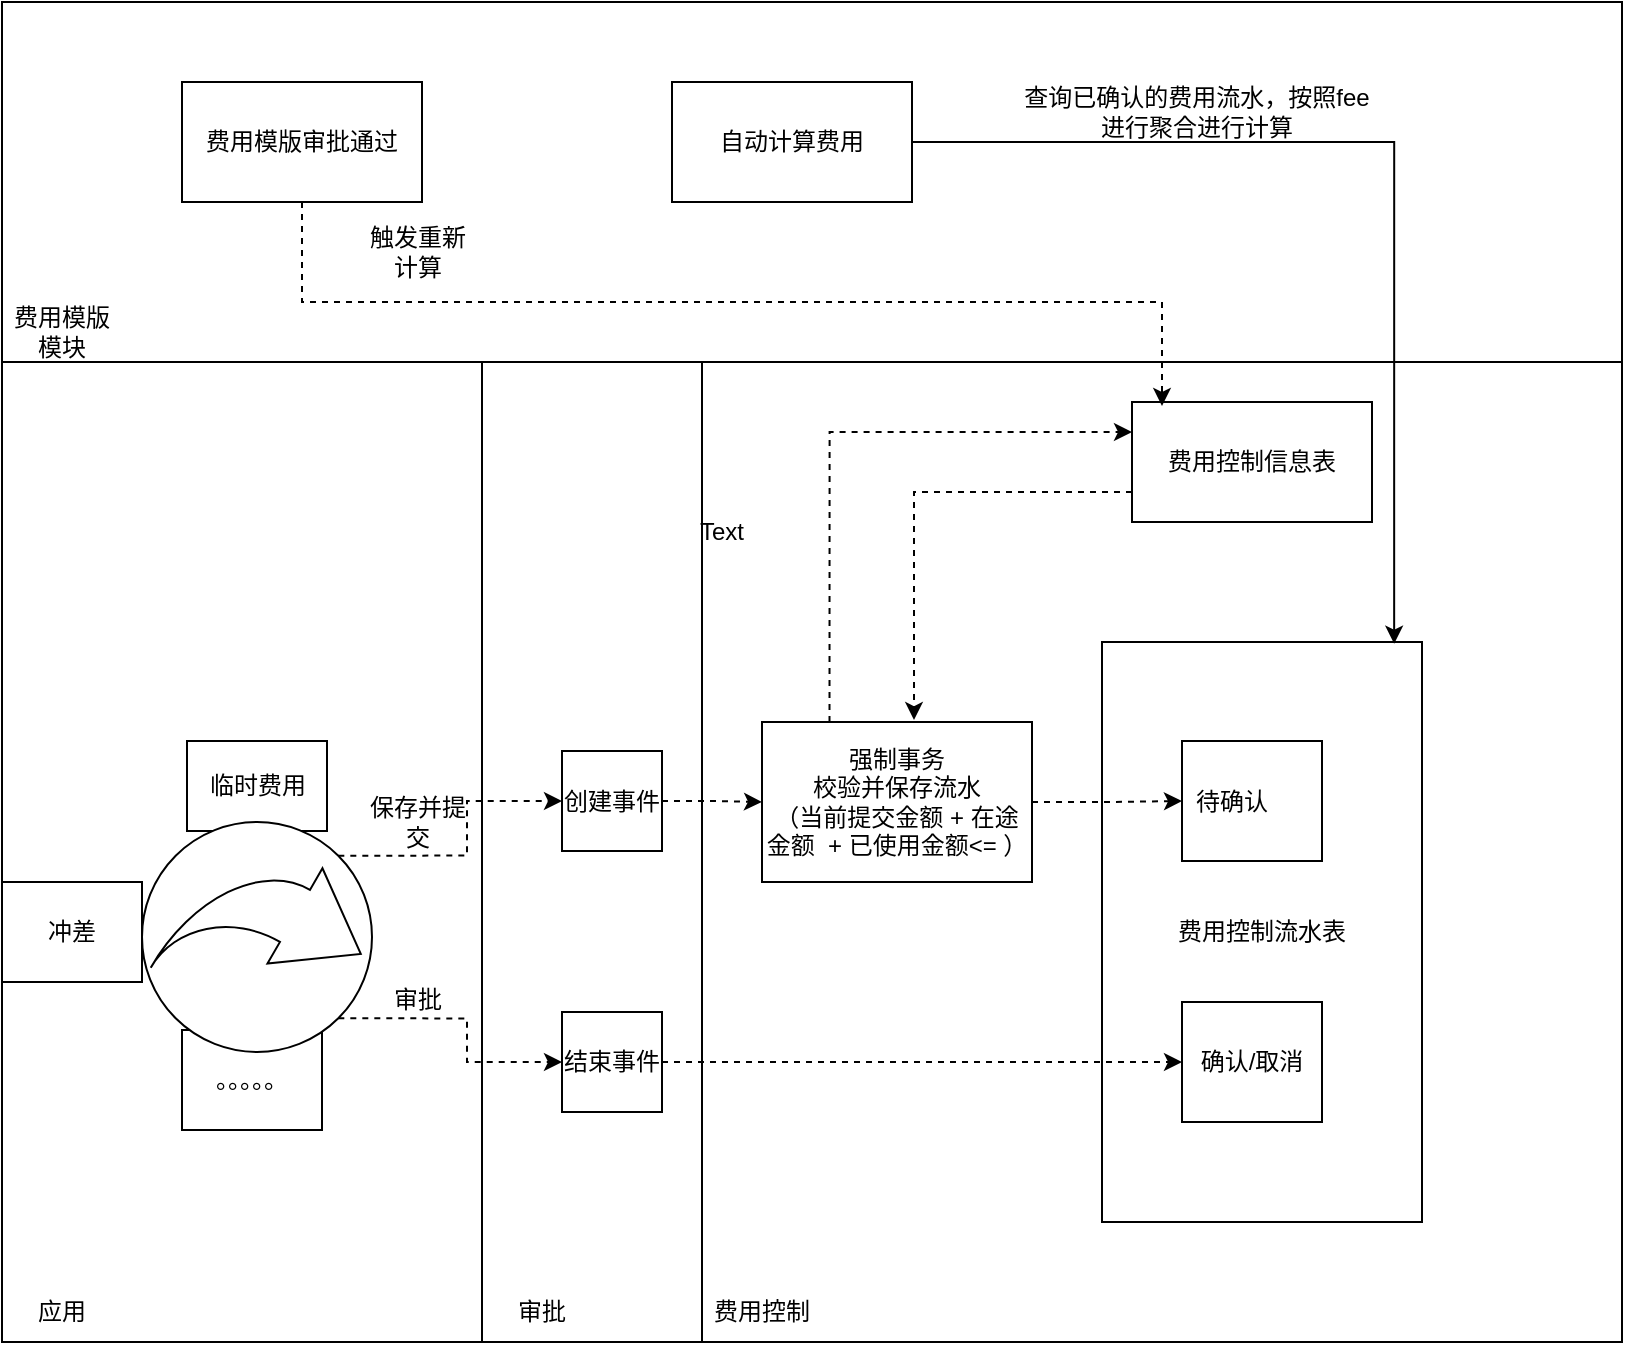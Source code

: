 <mxfile version="24.8.4">
  <diagram name="Page-1" id="uOt-dvqIxNIvzrICgiJx">
    <mxGraphModel dx="1026" dy="1750" grid="1" gridSize="10" guides="1" tooltips="1" connect="1" arrows="1" fold="1" page="1" pageScale="1" pageWidth="850" pageHeight="1100" math="0" shadow="0">
      <root>
        <mxCell id="0" />
        <mxCell id="1" parent="0" />
        <mxCell id="fXd5p_I2Rt34cmvx9dC--46" value="" style="rounded=0;whiteSpace=wrap;html=1;fillColor=none;" vertex="1" parent="1">
          <mxGeometry x="270" y="150" width="110" height="490" as="geometry" />
        </mxCell>
        <mxCell id="fXd5p_I2Rt34cmvx9dC--48" value="" style="rounded=0;whiteSpace=wrap;html=1;fillColor=none;" vertex="1" parent="1">
          <mxGeometry x="30" y="150" width="240" height="490" as="geometry" />
        </mxCell>
        <mxCell id="fXd5p_I2Rt34cmvx9dC--44" value="" style="rounded=0;whiteSpace=wrap;html=1;fillColor=none;" vertex="1" parent="1">
          <mxGeometry x="380" y="150" width="460" height="490" as="geometry" />
        </mxCell>
        <mxCell id="fXd5p_I2Rt34cmvx9dC--50" value="" style="rounded=0;whiteSpace=wrap;html=1;fillColor=none;" vertex="1" parent="1">
          <mxGeometry x="30" y="-30" width="810" height="180" as="geometry" />
        </mxCell>
        <mxCell id="fXd5p_I2Rt34cmvx9dC--1" value="费用控制信息表" style="rounded=0;whiteSpace=wrap;html=1;" vertex="1" parent="1">
          <mxGeometry x="595" y="170" width="120" height="60" as="geometry" />
        </mxCell>
        <mxCell id="fXd5p_I2Rt34cmvx9dC--2" value="费用控制流水表" style="rounded=0;whiteSpace=wrap;html=1;" vertex="1" parent="1">
          <mxGeometry x="580" y="290" width="160" height="290" as="geometry" />
        </mxCell>
        <mxCell id="fXd5p_I2Rt34cmvx9dC--29" style="edgeStyle=orthogonalEdgeStyle;rounded=0;orthogonalLoop=1;jettySize=auto;html=1;exitX=1;exitY=0.5;exitDx=0;exitDy=0;entryX=0;entryY=0.5;entryDx=0;entryDy=0;dashed=1;" edge="1" parent="1" source="fXd5p_I2Rt34cmvx9dC--3" target="fXd5p_I2Rt34cmvx9dC--18">
          <mxGeometry relative="1" as="geometry" />
        </mxCell>
        <mxCell id="fXd5p_I2Rt34cmvx9dC--42" style="edgeStyle=orthogonalEdgeStyle;rounded=0;orthogonalLoop=1;jettySize=auto;html=1;exitX=0.25;exitY=0;exitDx=0;exitDy=0;entryX=0;entryY=0.25;entryDx=0;entryDy=0;dashed=1;" edge="1" parent="1" source="fXd5p_I2Rt34cmvx9dC--3" target="fXd5p_I2Rt34cmvx9dC--1">
          <mxGeometry relative="1" as="geometry" />
        </mxCell>
        <mxCell id="fXd5p_I2Rt34cmvx9dC--3" value="&lt;span style=&quot;color: rgba(0, 0, 0, 0); font-family: monospace; font-size: 0px; text-align: start; text-wrap-mode: nowrap;&quot;&gt;卡没%3CmxGraphModel%3E%3Croot%3E%3CmxCell%20id%3D%220%22%2F%3E%3CmxCell%20id%3D%221%22%20parent%3D%220%22%2F%3E%3CmxCell%20id%3D%222%22%20value%3D%22%E5%BC%BA%E5%88%B6%E4%BA%8B%E5%8A%A1%22%20style%3D%22text%3Bhtml%3D1%3Balign%3Dcenter%3BverticalAlign%3Dmiddle%3BwhiteSpace%3Dwrap%3Brounded%3D0%3B%22%20vertex%3D%221%22%20parent%3D%221%22%3E%3CmxGeometry%20x%3D%22420%22%20y%3D%22325%22%20width%3D%2260%22%20height%3D%2230%22%20as%3D%22geometry%22%2F%3E%3C%2FmxCell%3E%3C%2Froot%3E%3C%2FmxGraphModel%3E&lt;/span&gt;&lt;span style=&quot;text-align: start;&quot;&gt;&lt;font face=&quot;monospace&quot; color=&quot;rgba(0, 0, 0, 0)&quot;&gt;&lt;span style=&quot;font-size: 0px; text-wrap-mode: nowrap;&quot;&gt;强3CmxGraphModel%3E%3Croot%3E%3CmxCell%20id%3D%220%22%2F%3E%3CmxCell%20id%3D%221%22%20parent%3D%220%22%2F%3E%3CmxCell%20id%3D%222%22%20value%3D%22%E5%BC%BA%E5%88%B6%E4%BA%8B%E5%8A%A1%22%20style%3D%22text%3Bhtml%3D1%3Balign%3Dcenter%3BverticalAlign%3Dmiddle%3BwhiteSpace%3Dwrap%3Brounded%3D0%3B%22%20vertex%3D%221%22%20parent%3D%221%22%3E%3CmxGeometry%20x%3D%22420%22%20y%3D%22325%22%20width%3D%2260%22%20height%3D%2230%22%20as%3D%22geometry%22%2F%3E%3C%2FmxCell%3E%3C%2Froot%3E%3C%2FmxGraphModel%3E%3CmxGraphModel%3E%3Croot%3E%3CmxCell%20id%3D%220%22%2F%3E%3CmxCell%20id%3D%221%22%20parent%3D%220%22%2F%3E%3CmxCell%20id%3D%222%22%20value%3D%22%E5%BC%BA%E5%88%B6%E4%BA%8B%E5%8A%A1%22%20style%3D%22text%3Bhtml%3D1%3Balign%3Dcenter%3BverticalAlign%3Dmiddle%3BwhiteSpace%3Dwrap%3Brounded%3D0%3B%22%20vertex%3D%221%22%20parent%3D%221%22%3E%3CmxGeometry%20x%3D%22420%22%20y%3D%22325%22%20width%3D%2260%22%20height%3D%2230%22%20as%3D%22geometry%22%2F%3E%3C%2FmxCell%3E%3C%2Froot%3E%3C%2FmxGraphModel%3E&lt;/span&gt;&lt;/font&gt;&lt;/span&gt;强制事务&lt;br&gt;校验并保存流水&lt;br&gt;（当前提交金额 + 在途金额&amp;nbsp; + 已使用金额&amp;lt;= ）" style="rounded=0;whiteSpace=wrap;html=1;" vertex="1" parent="1">
          <mxGeometry x="410" y="330" width="135" height="80" as="geometry" />
        </mxCell>
        <mxCell id="fXd5p_I2Rt34cmvx9dC--4" value="临时费用" style="rounded=0;whiteSpace=wrap;html=1;" vertex="1" parent="1">
          <mxGeometry x="122.5" y="339.5" width="70" height="45" as="geometry" />
        </mxCell>
        <mxCell id="fXd5p_I2Rt34cmvx9dC--5" value="。。。。。" style="rounded=0;whiteSpace=wrap;html=1;" vertex="1" parent="1">
          <mxGeometry x="120" y="484" width="70" height="50" as="geometry" />
        </mxCell>
        <mxCell id="fXd5p_I2Rt34cmvx9dC--8" value="冲差" style="rounded=0;whiteSpace=wrap;html=1;" vertex="1" parent="1">
          <mxGeometry x="30" y="410" width="70" height="50" as="geometry" />
        </mxCell>
        <mxCell id="fXd5p_I2Rt34cmvx9dC--40" style="edgeStyle=orthogonalEdgeStyle;rounded=0;orthogonalLoop=1;jettySize=auto;html=1;exitX=0.5;exitY=1;exitDx=0;exitDy=0;dashed=1;entryX=0.125;entryY=0.033;entryDx=0;entryDy=0;entryPerimeter=0;" edge="1" parent="1" source="fXd5p_I2Rt34cmvx9dC--11" target="fXd5p_I2Rt34cmvx9dC--1">
          <mxGeometry relative="1" as="geometry" />
        </mxCell>
        <mxCell id="fXd5p_I2Rt34cmvx9dC--11" value="费用模版审批通过" style="rounded=0;whiteSpace=wrap;html=1;" vertex="1" parent="1">
          <mxGeometry x="120" y="10" width="120" height="60" as="geometry" />
        </mxCell>
        <mxCell id="fXd5p_I2Rt34cmvx9dC--34" style="edgeStyle=orthogonalEdgeStyle;rounded=0;orthogonalLoop=1;jettySize=auto;html=1;exitX=1;exitY=0;exitDx=0;exitDy=0;entryX=0;entryY=0.5;entryDx=0;entryDy=0;dashed=1;" edge="1" parent="1" source="fXd5p_I2Rt34cmvx9dC--12" target="fXd5p_I2Rt34cmvx9dC--25">
          <mxGeometry relative="1" as="geometry">
            <mxPoint x="250" y="369.5" as="targetPoint" />
          </mxGeometry>
        </mxCell>
        <mxCell id="fXd5p_I2Rt34cmvx9dC--35" style="edgeStyle=orthogonalEdgeStyle;rounded=0;orthogonalLoop=1;jettySize=auto;html=1;exitX=1;exitY=1;exitDx=0;exitDy=0;entryX=0;entryY=0.5;entryDx=0;entryDy=0;dashed=1;" edge="1" parent="1" source="fXd5p_I2Rt34cmvx9dC--12" target="fXd5p_I2Rt34cmvx9dC--26">
          <mxGeometry relative="1" as="geometry">
            <mxPoint x="250" y="517" as="targetPoint" />
          </mxGeometry>
        </mxCell>
        <mxCell id="fXd5p_I2Rt34cmvx9dC--12" value="" style="ellipse;whiteSpace=wrap;html=1;aspect=fixed;labelBackgroundColor=none;fillColor=default;" vertex="1" parent="1">
          <mxGeometry x="100" y="380" width="115" height="115" as="geometry" />
        </mxCell>
        <mxCell id="fXd5p_I2Rt34cmvx9dC--14" value="" style="html=1;shadow=0;dashed=0;align=center;verticalAlign=middle;shape=mxgraph.arrows2.jumpInArrow;dy=15;dx=38;arrowHead=55;rotation=30;" vertex="1" parent="1">
          <mxGeometry x="120" y="394.5" width="87.5" height="86" as="geometry" />
        </mxCell>
        <mxCell id="fXd5p_I2Rt34cmvx9dC--18" value="待确认" style="text;html=1;align=center;verticalAlign=middle;whiteSpace=wrap;rounded=0;" vertex="1" parent="1">
          <mxGeometry x="620" y="354.5" width="50" height="30" as="geometry" />
        </mxCell>
        <mxCell id="fXd5p_I2Rt34cmvx9dC--27" style="edgeStyle=orthogonalEdgeStyle;rounded=0;orthogonalLoop=1;jettySize=auto;html=1;exitX=1;exitY=0.5;exitDx=0;exitDy=0;dashed=1;" edge="1" parent="1" source="fXd5p_I2Rt34cmvx9dC--25" target="fXd5p_I2Rt34cmvx9dC--3">
          <mxGeometry relative="1" as="geometry" />
        </mxCell>
        <mxCell id="fXd5p_I2Rt34cmvx9dC--25" value="创建事件" style="rounded=0;whiteSpace=wrap;html=1;" vertex="1" parent="1">
          <mxGeometry x="310" y="344.5" width="50" height="50" as="geometry" />
        </mxCell>
        <mxCell id="fXd5p_I2Rt34cmvx9dC--33" style="edgeStyle=orthogonalEdgeStyle;rounded=0;orthogonalLoop=1;jettySize=auto;html=1;exitX=1;exitY=0.5;exitDx=0;exitDy=0;dashed=1;" edge="1" parent="1" source="fXd5p_I2Rt34cmvx9dC--26" target="fXd5p_I2Rt34cmvx9dC--31">
          <mxGeometry relative="1" as="geometry" />
        </mxCell>
        <mxCell id="fXd5p_I2Rt34cmvx9dC--26" value="结束事件" style="rounded=0;whiteSpace=wrap;html=1;" vertex="1" parent="1">
          <mxGeometry x="310" y="475" width="50" height="50" as="geometry" />
        </mxCell>
        <mxCell id="fXd5p_I2Rt34cmvx9dC--31" value="确认/取消" style="rounded=0;whiteSpace=wrap;html=1;fillColor=none;" vertex="1" parent="1">
          <mxGeometry x="620" y="470" width="70" height="60" as="geometry" />
        </mxCell>
        <mxCell id="fXd5p_I2Rt34cmvx9dC--32" value="" style="rounded=0;whiteSpace=wrap;html=1;fillColor=none;" vertex="1" parent="1">
          <mxGeometry x="620" y="339.5" width="70" height="60" as="geometry" />
        </mxCell>
        <mxCell id="fXd5p_I2Rt34cmvx9dC--37" value="保存并提交" style="text;html=1;align=center;verticalAlign=middle;whiteSpace=wrap;rounded=0;" vertex="1" parent="1">
          <mxGeometry x="207.5" y="364.5" width="60" height="30" as="geometry" />
        </mxCell>
        <mxCell id="fXd5p_I2Rt34cmvx9dC--39" value="审批" style="text;html=1;align=center;verticalAlign=middle;whiteSpace=wrap;rounded=0;" vertex="1" parent="1">
          <mxGeometry x="208" y="454" width="60" height="30" as="geometry" />
        </mxCell>
        <mxCell id="fXd5p_I2Rt34cmvx9dC--41" value="触发重新计算" style="text;html=1;align=center;verticalAlign=middle;whiteSpace=wrap;rounded=0;" vertex="1" parent="1">
          <mxGeometry x="207.5" y="80" width="60" height="30" as="geometry" />
        </mxCell>
        <mxCell id="fXd5p_I2Rt34cmvx9dC--43" style="edgeStyle=orthogonalEdgeStyle;rounded=0;orthogonalLoop=1;jettySize=auto;html=1;exitX=0;exitY=0.75;exitDx=0;exitDy=0;entryX=0.563;entryY=-0.012;entryDx=0;entryDy=0;entryPerimeter=0;dashed=1;" edge="1" parent="1" source="fXd5p_I2Rt34cmvx9dC--1" target="fXd5p_I2Rt34cmvx9dC--3">
          <mxGeometry relative="1" as="geometry" />
        </mxCell>
        <mxCell id="fXd5p_I2Rt34cmvx9dC--45" value="费用控制" style="text;html=1;align=center;verticalAlign=middle;whiteSpace=wrap;rounded=0;" vertex="1" parent="1">
          <mxGeometry x="380" y="610" width="60" height="30" as="geometry" />
        </mxCell>
        <mxCell id="fXd5p_I2Rt34cmvx9dC--47" value="审批" style="text;html=1;align=center;verticalAlign=middle;whiteSpace=wrap;rounded=0;" vertex="1" parent="1">
          <mxGeometry x="270" y="610" width="60" height="30" as="geometry" />
        </mxCell>
        <mxCell id="fXd5p_I2Rt34cmvx9dC--49" value="应用" style="text;html=1;align=center;verticalAlign=middle;whiteSpace=wrap;rounded=0;" vertex="1" parent="1">
          <mxGeometry x="30" y="610" width="60" height="30" as="geometry" />
        </mxCell>
        <mxCell id="fXd5p_I2Rt34cmvx9dC--51" value="费用模版模块" style="text;html=1;align=center;verticalAlign=middle;whiteSpace=wrap;rounded=0;" vertex="1" parent="1">
          <mxGeometry x="30" y="120" width="60" height="30" as="geometry" />
        </mxCell>
        <mxCell id="fXd5p_I2Rt34cmvx9dC--53" style="edgeStyle=orthogonalEdgeStyle;rounded=0;orthogonalLoop=1;jettySize=auto;html=1;exitX=1;exitY=0.5;exitDx=0;exitDy=0;entryX=0.913;entryY=0.003;entryDx=0;entryDy=0;entryPerimeter=0;" edge="1" parent="1" source="fXd5p_I2Rt34cmvx9dC--52" target="fXd5p_I2Rt34cmvx9dC--2">
          <mxGeometry relative="1" as="geometry" />
        </mxCell>
        <mxCell id="fXd5p_I2Rt34cmvx9dC--52" value="自动计算费用" style="rounded=0;whiteSpace=wrap;html=1;" vertex="1" parent="1">
          <mxGeometry x="365" y="10" width="120" height="60" as="geometry" />
        </mxCell>
        <mxCell id="fXd5p_I2Rt34cmvx9dC--54" value="Text" style="text;html=1;align=center;verticalAlign=middle;whiteSpace=wrap;rounded=0;" vertex="1" parent="1">
          <mxGeometry x="360" y="220" width="60" height="30" as="geometry" />
        </mxCell>
        <mxCell id="fXd5p_I2Rt34cmvx9dC--55" value="查询已确认的费用流水，按照fee进行聚合进行计算" style="text;html=1;align=center;verticalAlign=middle;whiteSpace=wrap;rounded=0;" vertex="1" parent="1">
          <mxGeometry x="540" y="10" width="175" height="30" as="geometry" />
        </mxCell>
      </root>
    </mxGraphModel>
  </diagram>
</mxfile>
